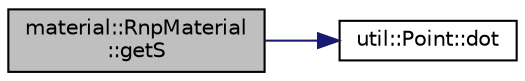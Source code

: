 digraph "material::RnpMaterial::getS"
{
  edge [fontname="Helvetica",fontsize="10",labelfontname="Helvetica",labelfontsize="10"];
  node [fontname="Helvetica",fontsize="10",shape=record];
  rankdir="LR";
  Node22 [label="material::RnpMaterial\l::getS",height=0.2,width=0.4,color="black", fillcolor="grey75", style="filled", fontcolor="black"];
  Node22 -> Node23 [color="midnightblue",fontsize="10",style="solid",fontname="Helvetica"];
  Node23 [label="util::Point::dot",height=0.2,width=0.4,color="black", fillcolor="white", style="filled",URL="$structutil_1_1Point.html#a6ad3b0b8f16fd06c5452607176af84da",tooltip="Computes the dot product of this vector with another point. "];
}
